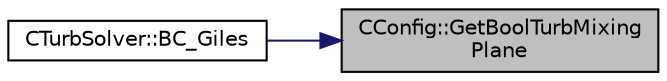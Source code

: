 digraph "CConfig::GetBoolTurbMixingPlane"
{
 // LATEX_PDF_SIZE
  edge [fontname="Helvetica",fontsize="10",labelfontname="Helvetica",labelfontsize="10"];
  node [fontname="Helvetica",fontsize="10",shape=record];
  rankdir="RL";
  Node1 [label="CConfig::GetBoolTurbMixing\lPlane",height=0.2,width=0.4,color="black", fillcolor="grey75", style="filled", fontcolor="black",tooltip="Verify if there is mixing plane interface specified from config file."];
  Node1 -> Node2 [dir="back",color="midnightblue",fontsize="10",style="solid",fontname="Helvetica"];
  Node2 [label="CTurbSolver::BC_Giles",height=0.2,width=0.4,color="black", fillcolor="white", style="filled",URL="$classCTurbSolver.html#a6b61eef486ab6bea36182aeea2595a86",tooltip="Impose via the residual the Euler wall boundary condition."];
}
